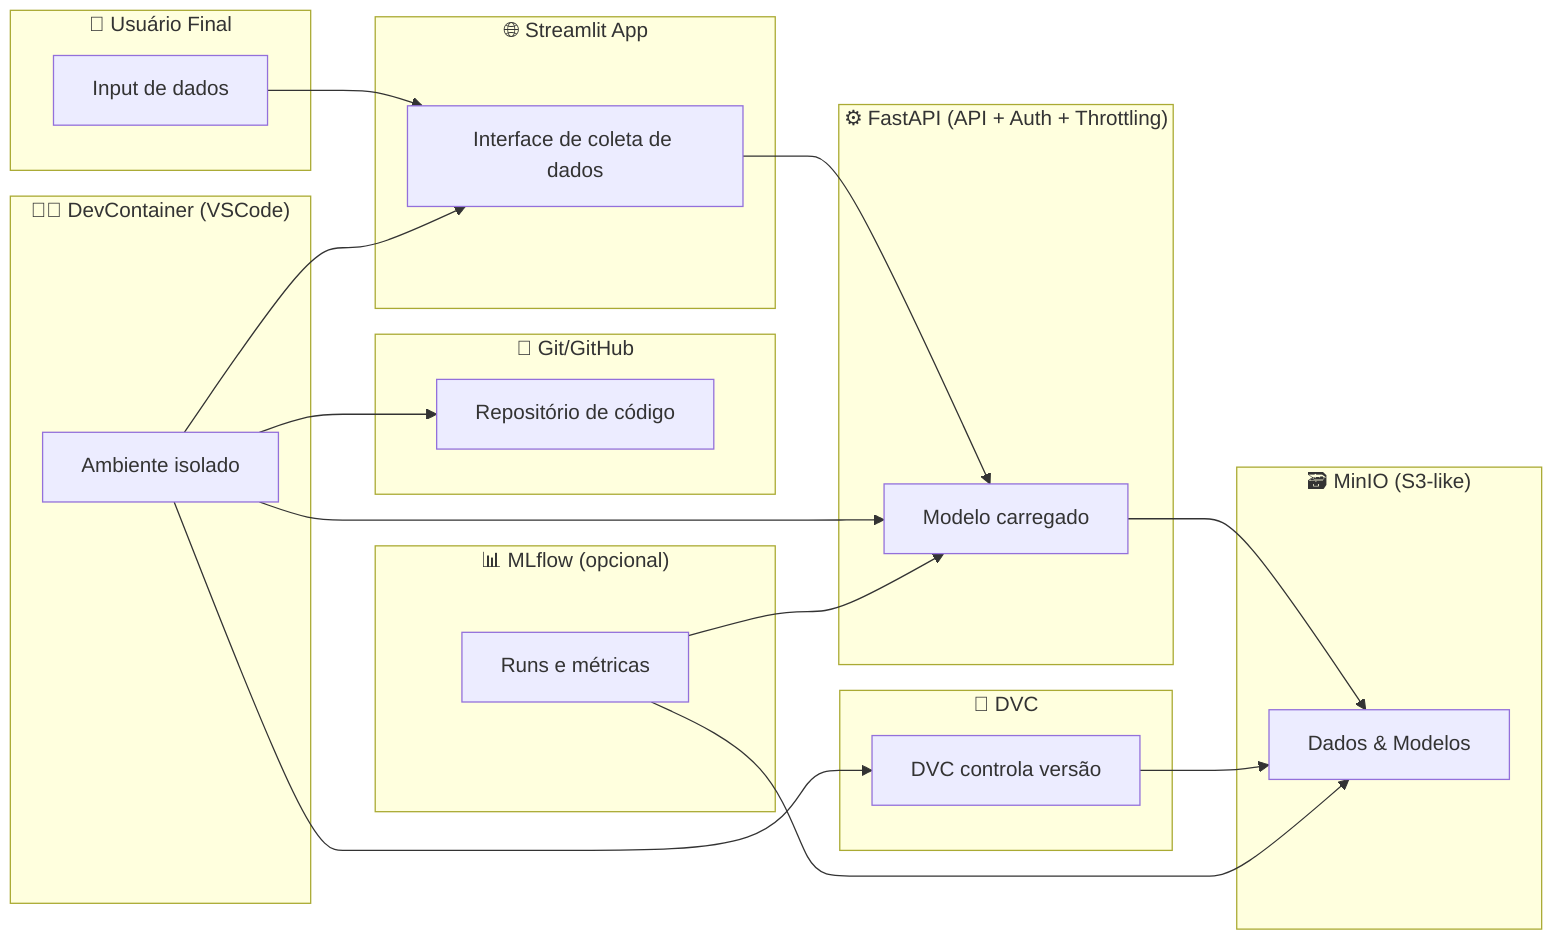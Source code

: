 flowchart LR
  subgraph Usuário["👤 Usuário Final"]
    U[Input de dados]
  end

  subgraph Frontend["🌐 Streamlit App"]
    ST[Interface de coleta de dados]
  end

  subgraph API["⚙️ FastAPI (API + Auth + Throttling)"]
    FAPI[Modelo carregado]
  end

  subgraph Storage["🗃️ MinIO (S3-like)"]
    M[Dados & Modelos]
  end

  subgraph Versionamento["🔗 DVC"]
    D[DVC controla versão]
  end

  subgraph Ambiente["👨‍💻 DevContainer (VSCode)"]
    DEV[Ambiente isolado]
  end

  subgraph Git["🔁 Git/GitHub"]
    G[Repositório de código]
  end

  subgraph Experimentos["📊 MLflow (opcional)"]
    ML[Runs e métricas]
  end

  %% Fluxo principal
  U --> ST --> FAPI
  FAPI --> M
  D --> M
  DEV --> D
  DEV --> FAPI
  DEV --> ST
  DEV --> G
  ML --> FAPI
  ML --> M